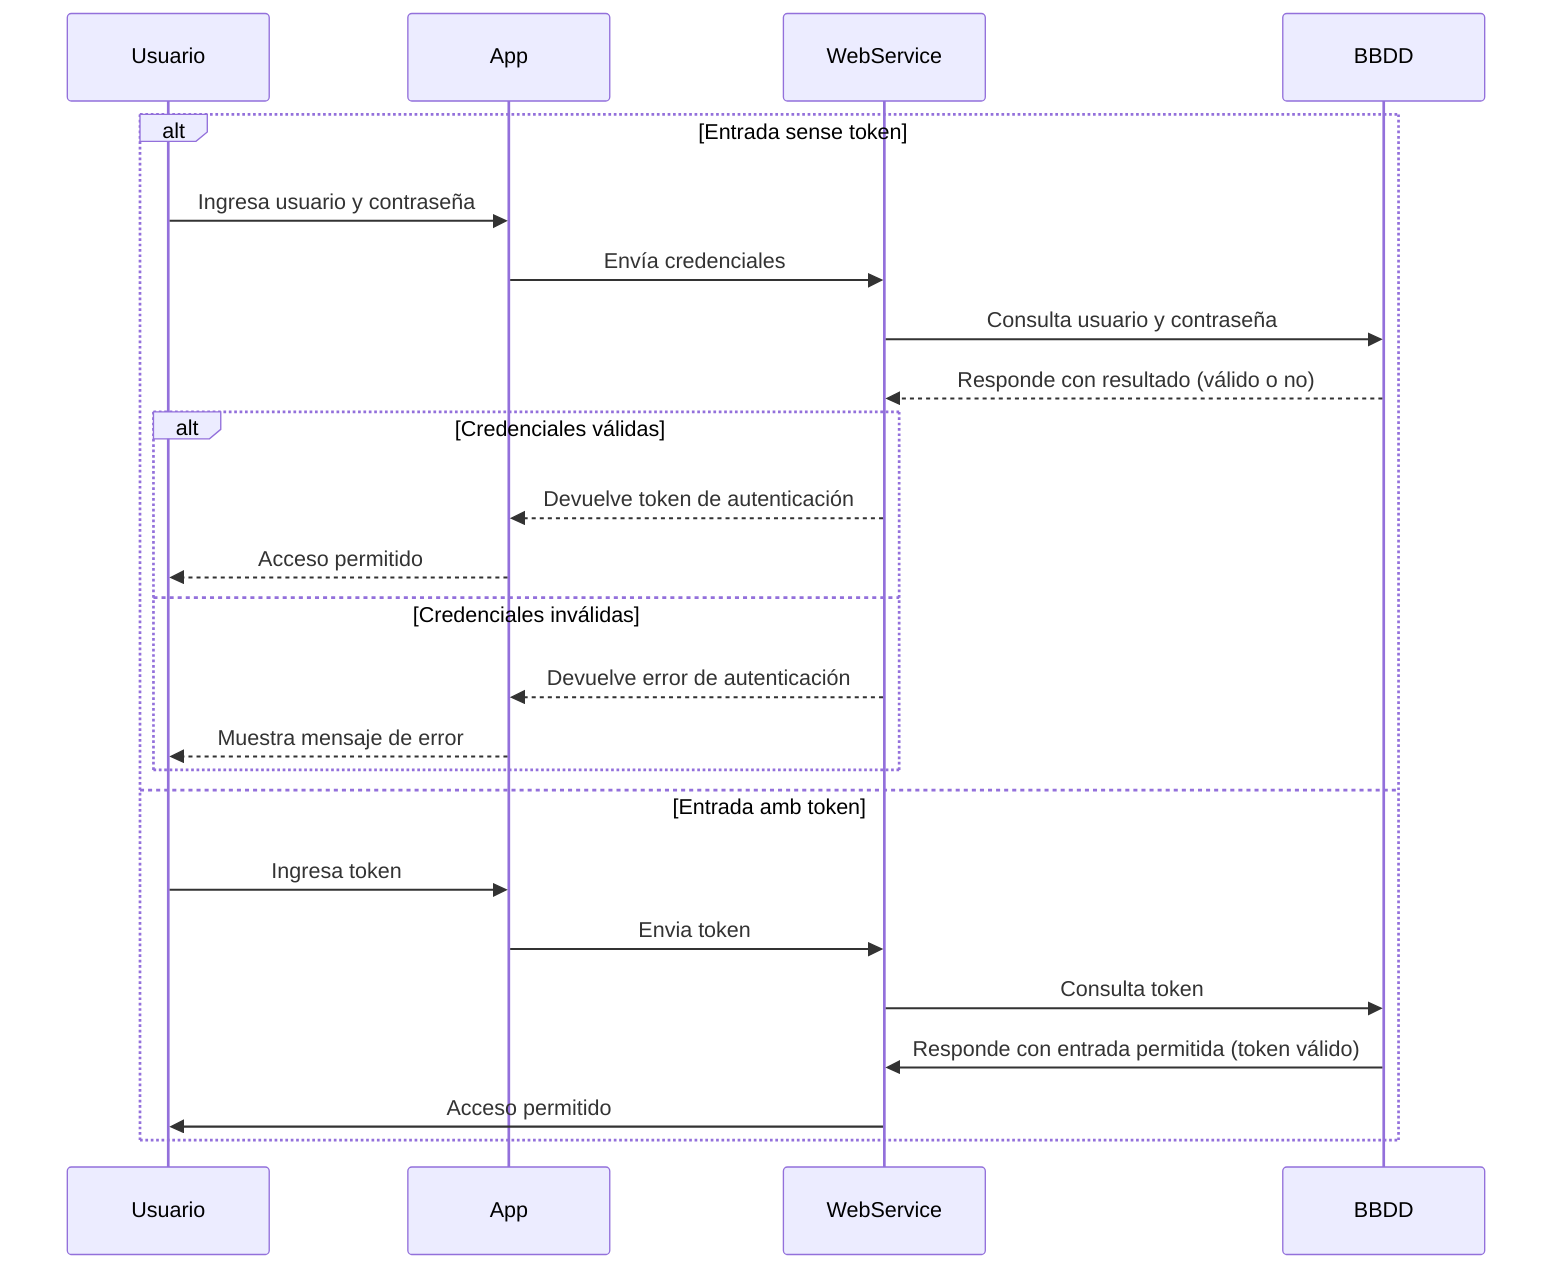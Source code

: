 sequenceDiagram
    participant Usuario
    participant App
    participant WebService
    participant BBDD

    alt Entrada sense token
        Usuario->>App: Ingresa usuario y contraseña
        App->>WebService: Envía credenciales
        WebService->>BBDD: Consulta usuario y contraseña
        BBDD-->>WebService: Responde con resultado (válido o no)
        alt Credenciales válidas
            WebService-->>App: Devuelve token de autenticación
            App-->>Usuario: Acceso permitido
        else Credenciales inválidas
            WebService-->>App: Devuelve error de autenticación
            App-->>Usuario: Muestra mensaje de error
        end
    else Entrada amb token
        Usuario->>App: Ingresa token
        App->>WebService: Envia token
        WebService->>BBDD: Consulta token
        BBDD->>WebService: Responde con entrada permitida (token válido)
        WebService->>Usuario: Acceso permitido
    end